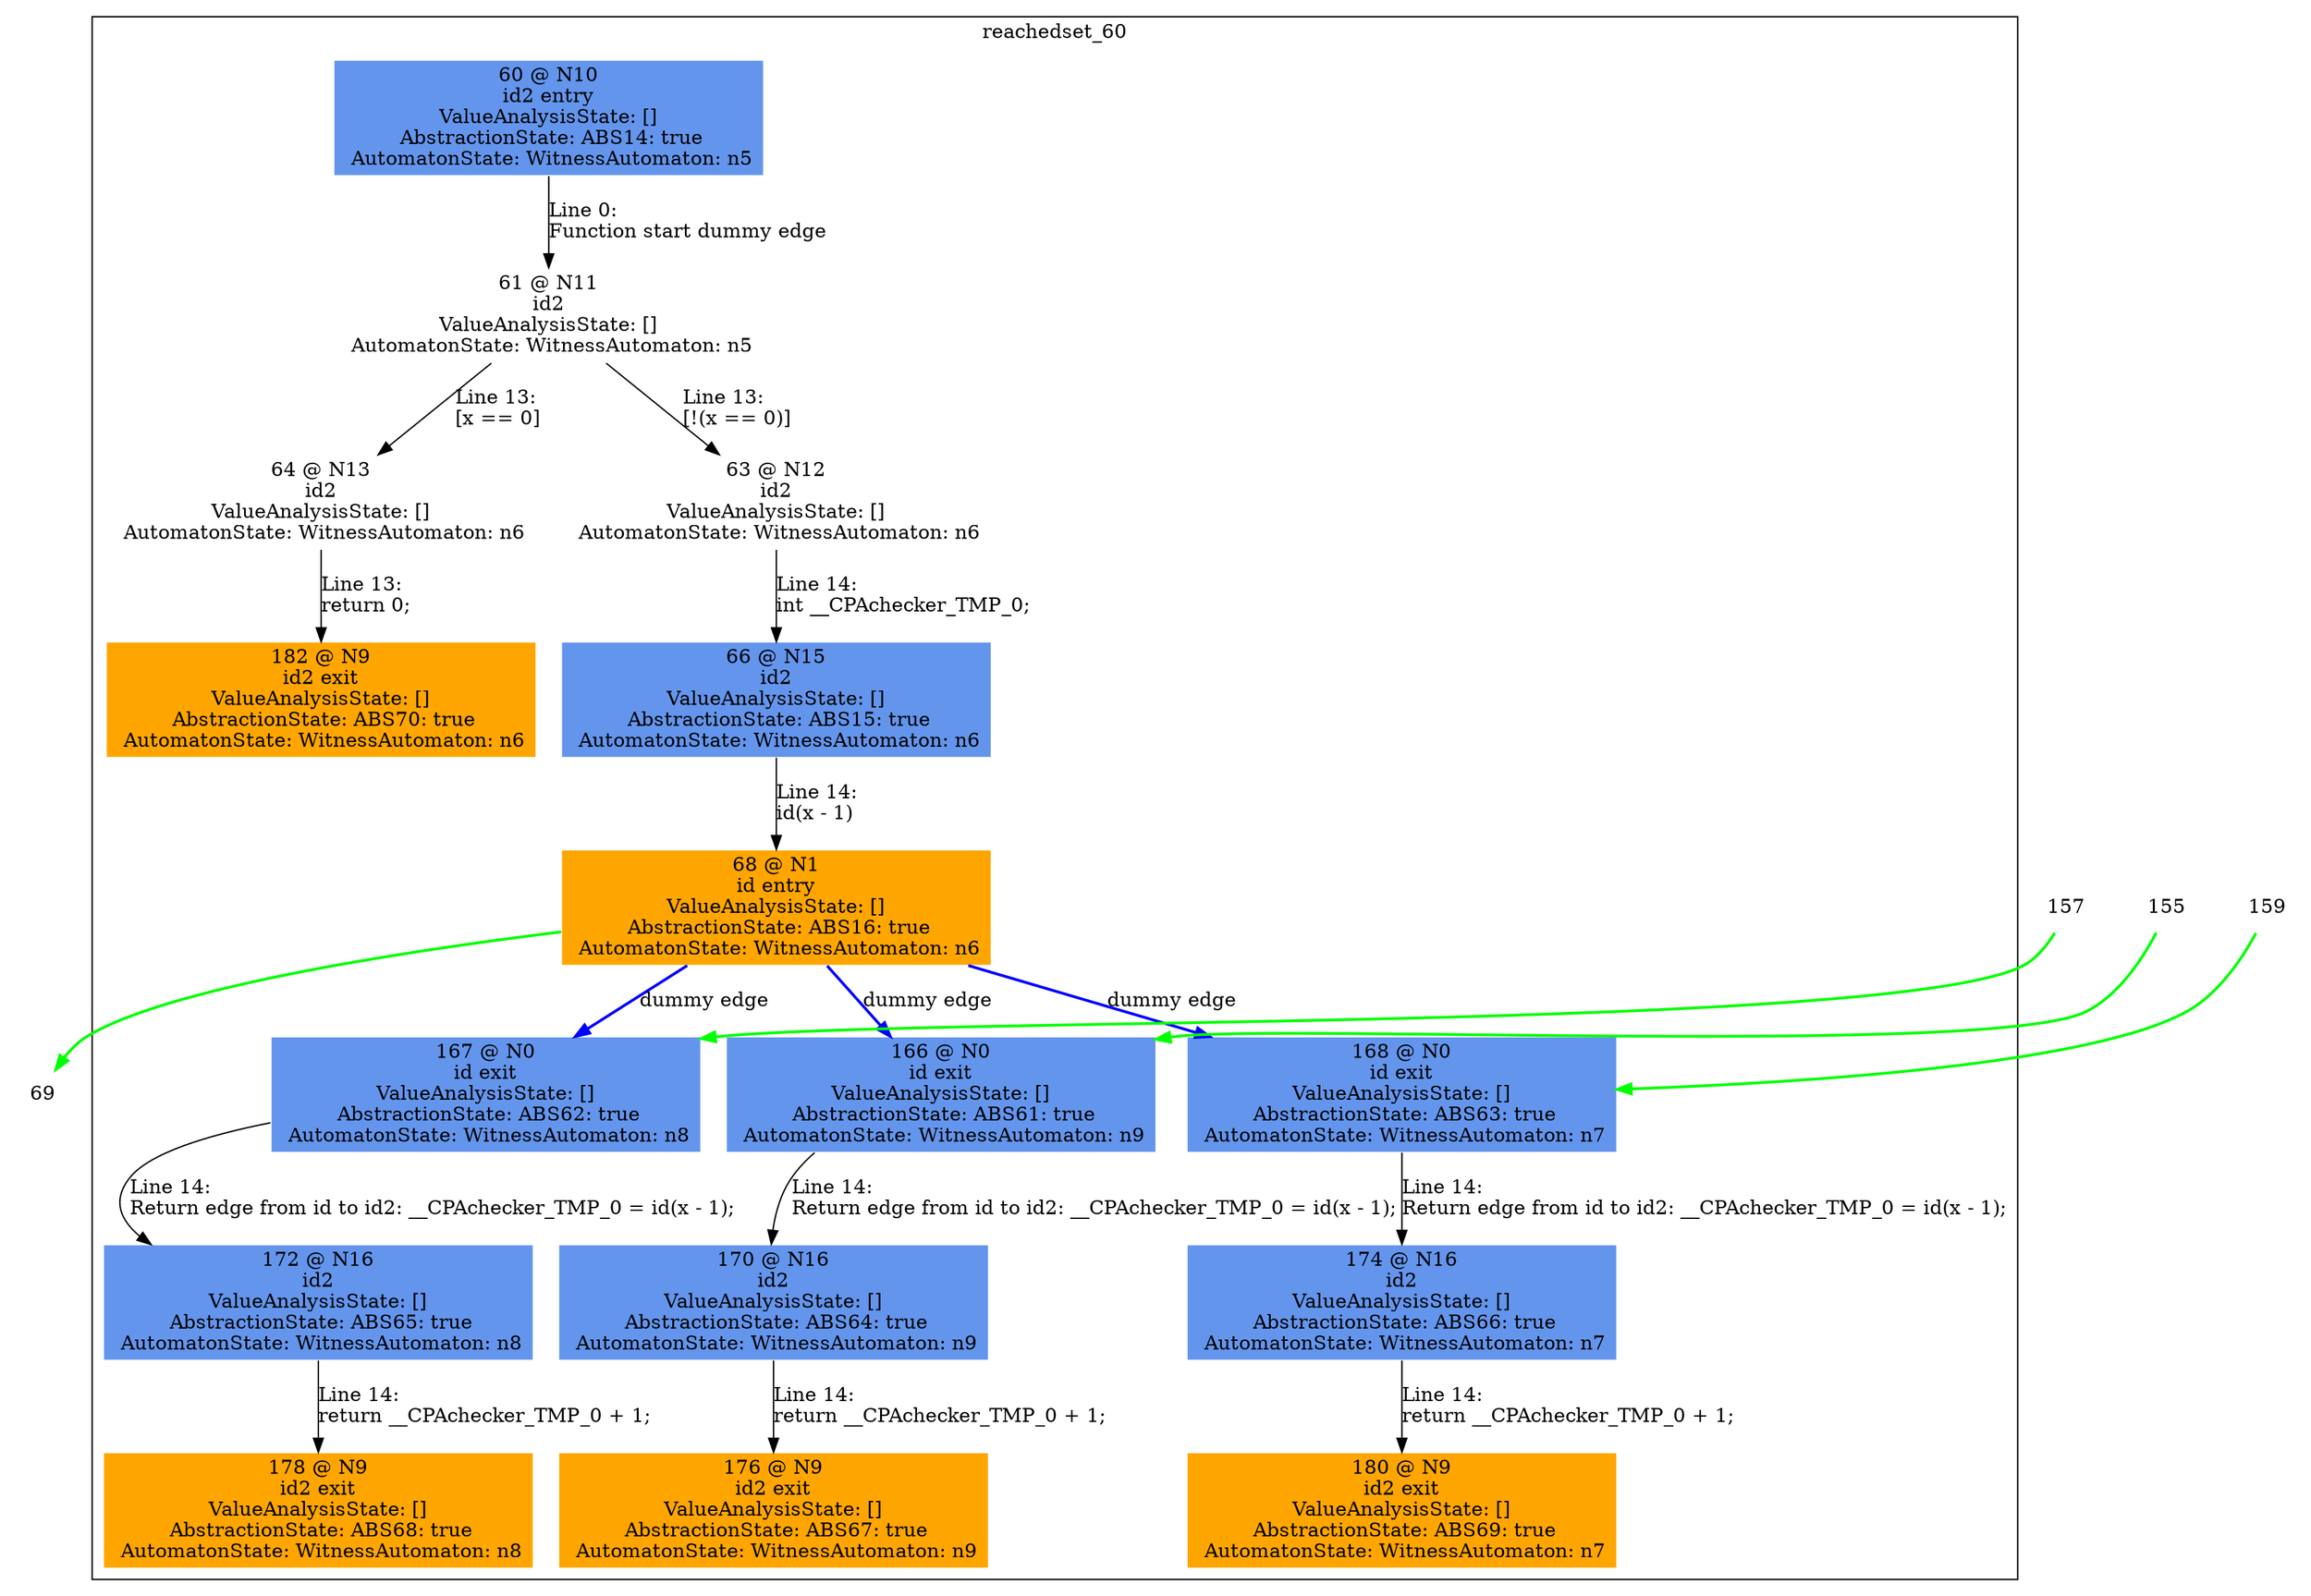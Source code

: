 digraph ARG {
node [style="filled" shape="box" color="white"]
subgraph cluster_60 {
label="reachedset_60"
60 [fillcolor="cornflowerblue" label="60 @ N10\nid2 entry\nValueAnalysisState: []\n AbstractionState: ABS14: true\n AutomatonState: WitnessAutomaton: n5\n" id="60"]
61 [label="61 @ N11\nid2\nValueAnalysisState: []\n AutomatonState: WitnessAutomaton: n5\n" id="61"]
64 [label="64 @ N13\nid2\nValueAnalysisState: []\n AutomatonState: WitnessAutomaton: n6\n" id="64"]
182 [fillcolor="orange" label="182 @ N9\nid2 exit\nValueAnalysisState: []\n AbstractionState: ABS70: true\n AutomatonState: WitnessAutomaton: n6\n" id="182"]
63 [label="63 @ N12\nid2\nValueAnalysisState: []\n AutomatonState: WitnessAutomaton: n6\n" id="63"]
66 [fillcolor="cornflowerblue" label="66 @ N15\nid2\nValueAnalysisState: []\n AbstractionState: ABS15: true\n AutomatonState: WitnessAutomaton: n6\n" id="66"]
68 [fillcolor="orange" label="68 @ N1\nid entry\nValueAnalysisState: []\n AbstractionState: ABS16: true\n AutomatonState: WitnessAutomaton: n6\n" id="68"]
168 [fillcolor="cornflowerblue" label="168 @ N0\nid exit\nValueAnalysisState: []\n AbstractionState: ABS63: true\n AutomatonState: WitnessAutomaton: n7\n" id="168"]
174 [fillcolor="cornflowerblue" label="174 @ N16\nid2\nValueAnalysisState: []\n AbstractionState: ABS66: true\n AutomatonState: WitnessAutomaton: n7\n" id="174"]
180 [fillcolor="orange" label="180 @ N9\nid2 exit\nValueAnalysisState: []\n AbstractionState: ABS69: true\n AutomatonState: WitnessAutomaton: n7\n" id="180"]
167 [fillcolor="cornflowerblue" label="167 @ N0\nid exit\nValueAnalysisState: []\n AbstractionState: ABS62: true\n AutomatonState: WitnessAutomaton: n8\n" id="167"]
172 [fillcolor="cornflowerblue" label="172 @ N16\nid2\nValueAnalysisState: []\n AbstractionState: ABS65: true\n AutomatonState: WitnessAutomaton: n8\n" id="172"]
178 [fillcolor="orange" label="178 @ N9\nid2 exit\nValueAnalysisState: []\n AbstractionState: ABS68: true\n AutomatonState: WitnessAutomaton: n8\n" id="178"]
166 [fillcolor="cornflowerblue" label="166 @ N0\nid exit\nValueAnalysisState: []\n AbstractionState: ABS61: true\n AutomatonState: WitnessAutomaton: n9\n" id="166"]
170 [fillcolor="cornflowerblue" label="170 @ N16\nid2\nValueAnalysisState: []\n AbstractionState: ABS64: true\n AutomatonState: WitnessAutomaton: n9\n" id="170"]
176 [fillcolor="orange" label="176 @ N9\nid2 exit\nValueAnalysisState: []\n AbstractionState: ABS67: true\n AutomatonState: WitnessAutomaton: n9\n" id="176"]
60 -> 61 [label="Line 0: \lFunction start dummy edge\l" id="60 -> 61"]
61 -> 63 [label="Line 13: \l[!(x == 0)]\l" id="61 -> 63"]
61 -> 64 [label="Line 13: \l[x == 0]\l" id="61 -> 64"]
64 -> 182 [label="Line 13: \lreturn 0;\l" id="64 -> 182"]
63 -> 66 [label="Line 14: \lint __CPAchecker_TMP_0;\l" id="63 -> 66"]
66 -> 68 [label="Line 14: \lid(x - 1)\l" id="66 -> 68"]
68 -> 166 [style="bold" color="blue" label="dummy edge" id="68 -> 166"]
68 -> 167 [style="bold" color="blue" label="dummy edge" id="68 -> 167"]
68 -> 168 [style="bold" color="blue" label="dummy edge" id="68 -> 168"]
168 -> 174 [label="Line 14: \lReturn edge from id to id2: __CPAchecker_TMP_0 = id(x - 1);\l" id="168 -> 174"]
174 -> 180 [label="Line 14: \lreturn __CPAchecker_TMP_0 + 1;\l" id="174 -> 180"]
167 -> 172 [label="Line 14: \lReturn edge from id to id2: __CPAchecker_TMP_0 = id(x - 1);\l" id="167 -> 172"]
172 -> 178 [label="Line 14: \lreturn __CPAchecker_TMP_0 + 1;\l" id="172 -> 178"]
166 -> 170 [label="Line 14: \lReturn edge from id to id2: __CPAchecker_TMP_0 = id(x - 1);\l" id="166 -> 170"]
170 -> 176 [label="Line 14: \lreturn __CPAchecker_TMP_0 + 1;\l" id="170 -> 176"]
}
155 -> 166 [color=green style=bold]
157 -> 167 [color=green style=bold]
68 -> 69 [color=green style=bold]
159 -> 168 [color=green style=bold]
}
